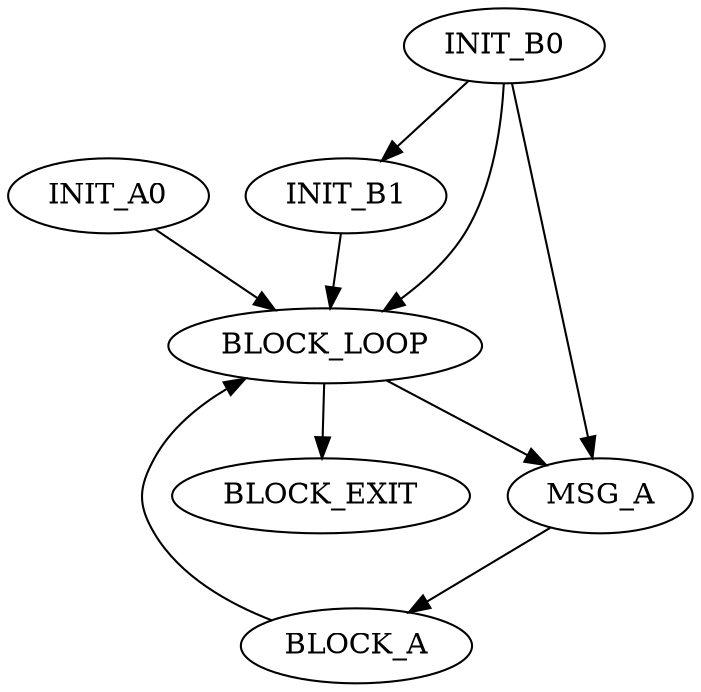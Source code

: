digraph g {
name="Loop";
edge  [type="defdst"]
node  [cpu="0"];
  
  INIT_A0 		[type="block", pattern="IN_A", patentry="true", patexit="true", tperiod=1000];  
  INIT_B0 		[type="flow", pattern="IN_B", patentry="true", toffs=0, prio="0", qty=10, tvalid=0, vabs="true"];
  INIT_B1 		[type="block", pattern="IN_B", patexit="true", tperiod=1000];
  MSG_A  		[type="tmsg", pattern="A",  patentry="true", toffs=0, par="0x0", id="0x1000000000000000"];
  BLOCK_A  		[type="block", pattern="A", patexit="true", tperiod=1000];
  BLOCK_LOOP	[type="block", pattern="LOOP", patentry="true", patexit="true", qlo="1", tperiod=1000];
  BLOCK_EXIT	[type="block", pattern="EXIT", patentry="true", patexit="true", tperiod=10];

  INIT_A0 -> BLOCK_LOOP -> BLOCK_EXIT;
  INIT_B0 -> INIT_B1 -> BLOCK_LOOP;
  
  MSG_A -> BLOCK_A -> BLOCK_LOOP;
  BLOCK_LOOP->MSG_A [type="altdst"];

  INIT_B0 -> BLOCK_LOOP [type="target"];
  INIT_B0 -> MSG_A 		[type="flowdst"];
}
